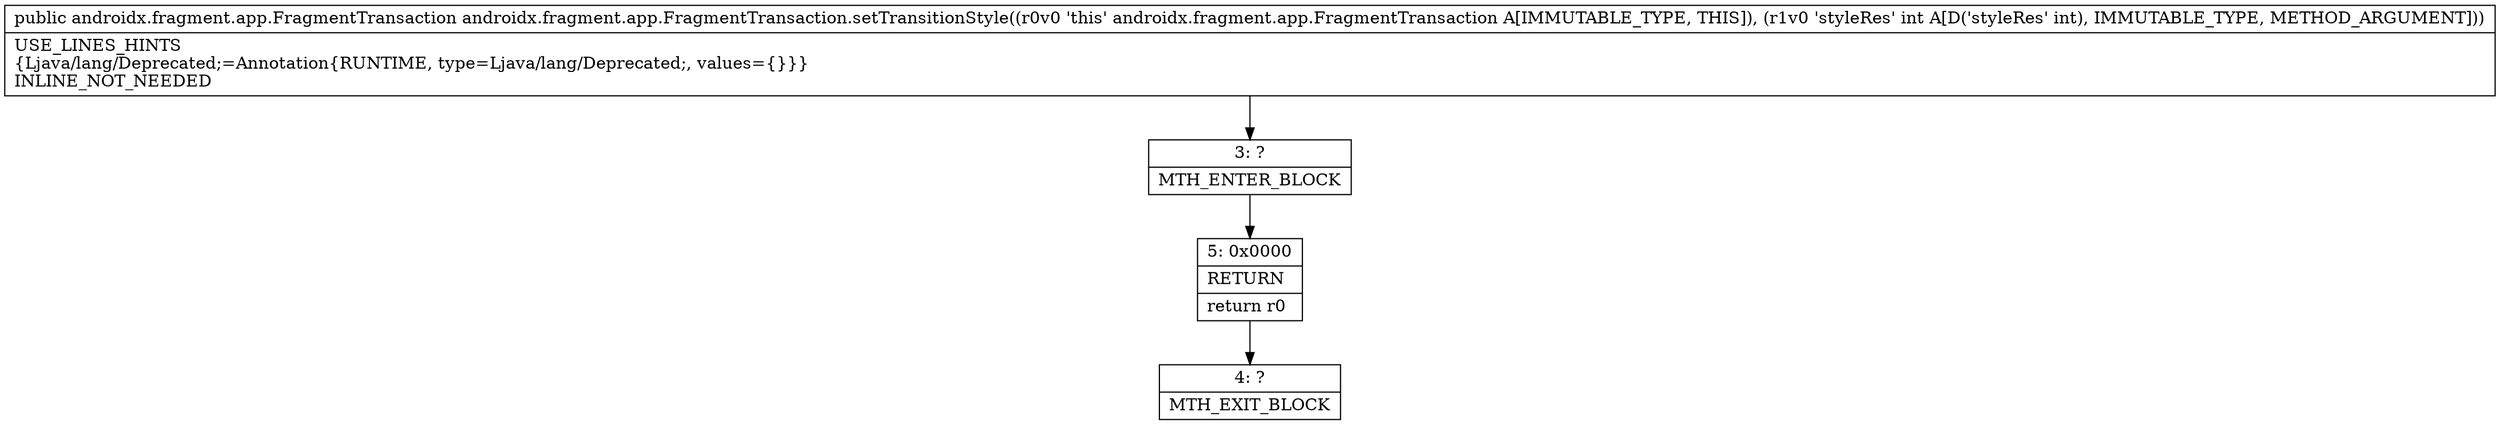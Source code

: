 digraph "CFG forandroidx.fragment.app.FragmentTransaction.setTransitionStyle(I)Landroidx\/fragment\/app\/FragmentTransaction;" {
Node_3 [shape=record,label="{3\:\ ?|MTH_ENTER_BLOCK\l}"];
Node_5 [shape=record,label="{5\:\ 0x0000|RETURN\l|return r0\l}"];
Node_4 [shape=record,label="{4\:\ ?|MTH_EXIT_BLOCK\l}"];
MethodNode[shape=record,label="{public androidx.fragment.app.FragmentTransaction androidx.fragment.app.FragmentTransaction.setTransitionStyle((r0v0 'this' androidx.fragment.app.FragmentTransaction A[IMMUTABLE_TYPE, THIS]), (r1v0 'styleRes' int A[D('styleRes' int), IMMUTABLE_TYPE, METHOD_ARGUMENT]))  | USE_LINES_HINTS\l\{Ljava\/lang\/Deprecated;=Annotation\{RUNTIME, type=Ljava\/lang\/Deprecated;, values=\{\}\}\}\lINLINE_NOT_NEEDED\l}"];
MethodNode -> Node_3;Node_3 -> Node_5;
Node_5 -> Node_4;
}

